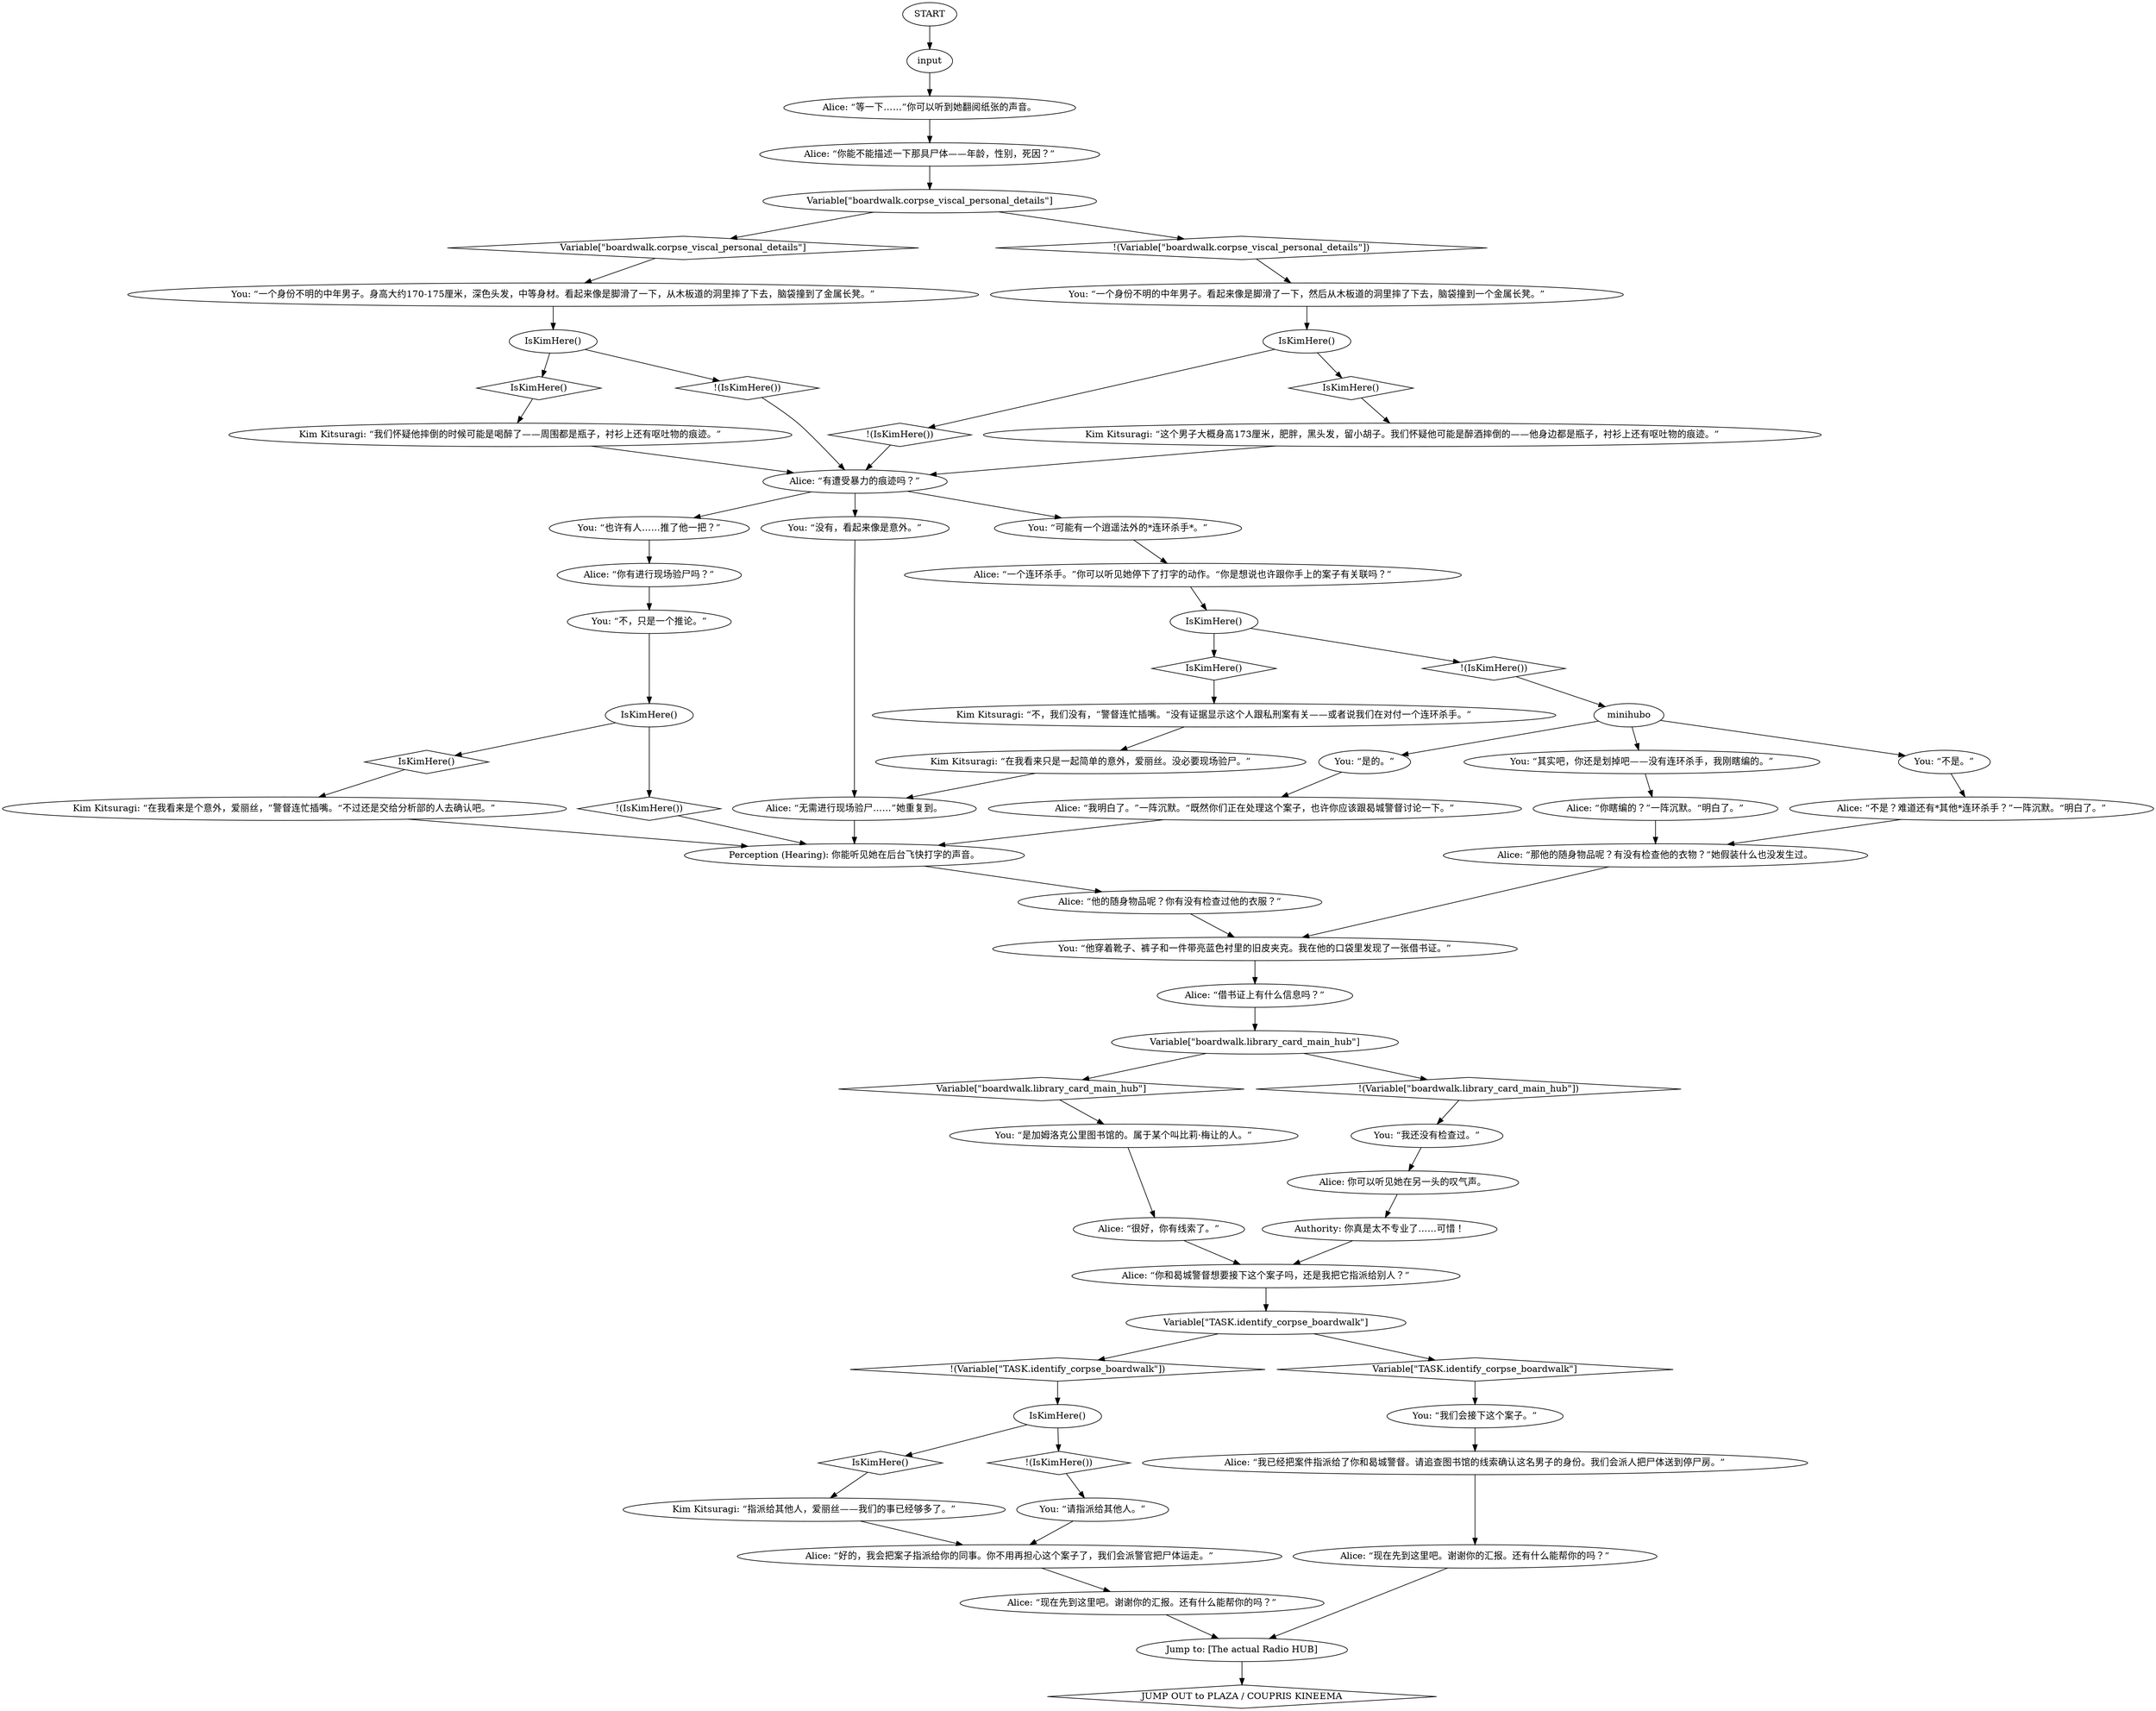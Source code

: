 # KINEEMA / REPORTING THE CORPSE ON THE BOARDWALK
# You report to the station that you have found a dead body from the boardwalk.
# ==================================================
digraph G {
	  0 [label="START"];
	  1 [label="input"];
	  2 [label="You: “可能有一个逍遥法外的*连环杀手*。”"];
	  3 [label="You: “一个身份不明的中年男子。看起来像是脚滑了一下，然后从木板道的洞里摔了下去，脑袋撞到一个金属长凳。”"];
	  4 [label="Alice: “你有进行现场验尸吗？”"];
	  5 [label="You: “不，只是一个推论。”"];
	  6 [label="Kim Kitsuragi: “我们怀疑他摔倒的时候可能是喝醉了——周围都是瓶子，衬衫上还有呕吐物的痕迹。”"];
	  7 [label="Alice: “他的随身物品呢？你有没有检查过他的衣服？”"];
	  8 [label="You: “是加姆洛克公里图书馆的。属于某个叫比莉·梅让的人。”"];
	  9 [label="Alice: “你能不能描述一下那具尸体——年龄，性别，死因？”"];
	  10 [label="Alice: “无需进行现场验尸……”她重复到。"];
	  11 [label="Variable[\"boardwalk.library_card_main_hub\"]"];
	  12 [label="Variable[\"boardwalk.library_card_main_hub\"]", shape=diamond];
	  13 [label="!(Variable[\"boardwalk.library_card_main_hub\"])", shape=diamond];
	  14 [label="IsKimHere()"];
	  15 [label="IsKimHere()", shape=diamond];
	  16 [label="!(IsKimHere())", shape=diamond];
	  18 [label="You: “他穿着靴子、裤子和一件带亮蓝色衬里的旧皮夹克。我在他的口袋里发现了一张借书证。”"];
	  19 [label="You: “我们会接下这个案子。”"];
	  20 [label="IsKimHere()"];
	  21 [label="IsKimHere()", shape=diamond];
	  22 [label="!(IsKimHere())", shape=diamond];
	  23 [label="Alice: “那他的随身物品呢？有没有检查他的衣物？”她假装什么也没发生过。"];
	  24 [label="Alice: 你可以听见她在另一头的叹气声。"];
	  25 [label="IsKimHere()"];
	  26 [label="IsKimHere()", shape=diamond];
	  27 [label="!(IsKimHere())", shape=diamond];
	  28 [label="You: “一个身份不明的中年男子。身高大约170-175厘米，深色头发，中等身材。看起来像是脚滑了一下，从木板道的洞里摔了下去，脑袋撞到了金属长凳。”"];
	  29 [label="You: “没有，看起来像是意外。”"];
	  30 [label="You: “我还没有检查过。”"];
	  31 [label="Kim Kitsuragi: “指派给其他人，爱丽丝——我们的事已经够多了。”"];
	  32 [label="Alice: “我明白了。”一阵沉默。“既然你们正在处理这个案子，也许你应该跟曷城警督讨论一下。”"];
	  33 [label="Jump to: [The actual Radio HUB]"];
	  34 [label="Alice: “现在先到这里吧。谢谢你的汇报。还有什么能帮你的吗？”"];
	  35 [label="Kim Kitsuragi: “这个男子大概身高173厘米，肥胖，黑头发，留小胡子。我们怀疑他可能是醉酒摔倒的——他身边都是瓶子，衬衫上还有呕吐物的痕迹。”"];
	  36 [label="IsKimHere()"];
	  37 [label="IsKimHere()", shape=diamond];
	  38 [label="!(IsKimHere())", shape=diamond];
	  39 [label="Kim Kitsuragi: “不，我们没有，”警督连忙插嘴。“没有证据显示这个人跟私刑案有关——或者说我们在对付一个连环杀手。”"];
	  40 [label="Alice: “有遭受暴力的痕迹吗？”"];
	  41 [label="Alice: “我已经把案件指派给了你和曷城警督。请追查图书馆的线索确认这名男子的身份。我们会派人把尸体送到停尸房。”"];
	  42 [label="Alice: “现在先到这里吧。谢谢你的汇报。还有什么能帮你的吗？”"];
	  43 [label="You: “是的。”"];
	  44 [label="Alice: “你和曷城警督想要接下这个案子吗，还是我把它指派给别人？”"];
	  45 [label="Alice: “很好，你有线索了。”"];
	  46 [label="Alice: “一个连环杀手。”你可以听见她停下了打字的动作。“你是想说也许跟你手上的案子有关联吗？”"];
	  47 [label="Perception (Hearing): 你能听见她在后台飞快打字的声音。"];
	  48 [label="You: “不是。”"];
	  49 [label="Variable[\"boardwalk.corpse_viscal_personal_details\"]"];
	  50 [label="Variable[\"boardwalk.corpse_viscal_personal_details\"]", shape=diamond];
	  51 [label="!(Variable[\"boardwalk.corpse_viscal_personal_details\"])", shape=diamond];
	  52 [label="Kim Kitsuragi: “在我看来只是一起简单的意外，爱丽丝。没必要现场验尸。”"];
	  53 [label="Alice: “不是？难道还有*其他*连环杀手？”一阵沉默。“明白了。”"];
	  54 [label="Authority: 你真是太不专业了……可惜！"];
	  55 [label="Kim Kitsuragi: “在我看来是个意外，爱丽丝，”警督连忙插嘴。“不过还是交给分析部的人去确认吧。”"];
	  56 [label="IsKimHere()"];
	  57 [label="IsKimHere()", shape=diamond];
	  58 [label="!(IsKimHere())", shape=diamond];
	  59 [label="minihubo"];
	  60 [label="Alice: “你瞎编的？”一阵沉默。“明白了。”"];
	  61 [label="Variable[\"TASK.identify_corpse_boardwalk\"]"];
	  62 [label="Variable[\"TASK.identify_corpse_boardwalk\"]", shape=diamond];
	  63 [label="!(Variable[\"TASK.identify_corpse_boardwalk\"])", shape=diamond];
	  64 [label="You: “其实吧，你还是划掉吧——没有连环杀手，我刚瞎编的。”"];
	  65 [label="Alice: “等一下……”你可以听到她翻阅纸张的声音。"];
	  66 [label="Alice: “好的，我会把案子指派给你的同事。你不用再担心这个案子了，我们会派警官把尸体运走。”"];
	  67 [label="You: “也许有人……推了他一把？”"];
	  68 [label="Alice: “借书证上有什么信息吗？”"];
	  69 [label="You: “请指派给其他人。”"];
	  7760201 [label="JUMP OUT to PLAZA / COUPRIS KINEEMA", shape=diamond];
	  0 -> 1
	  1 -> 65
	  2 -> 46
	  3 -> 25
	  4 -> 5
	  5 -> 14
	  6 -> 40
	  7 -> 18
	  8 -> 45
	  9 -> 49
	  10 -> 47
	  11 -> 12
	  11 -> 13
	  12 -> 8
	  13 -> 30
	  14 -> 16
	  14 -> 15
	  15 -> 55
	  16 -> 47
	  18 -> 68
	  19 -> 41
	  20 -> 21
	  20 -> 22
	  21 -> 31
	  22 -> 69
	  23 -> 18
	  24 -> 54
	  25 -> 26
	  25 -> 27
	  26 -> 35
	  27 -> 40
	  28 -> 56
	  29 -> 10
	  30 -> 24
	  31 -> 66
	  32 -> 47
	  33 -> 7760201
	  34 -> 33
	  35 -> 40
	  36 -> 37
	  36 -> 38
	  37 -> 39
	  38 -> 59
	  39 -> 52
	  40 -> 2
	  40 -> 67
	  40 -> 29
	  41 -> 42
	  42 -> 33
	  43 -> 32
	  44 -> 61
	  45 -> 44
	  46 -> 36
	  47 -> 7
	  48 -> 53
	  49 -> 50
	  49 -> 51
	  50 -> 28
	  51 -> 3
	  52 -> 10
	  53 -> 23
	  54 -> 44
	  55 -> 47
	  56 -> 57
	  56 -> 58
	  57 -> 6
	  58 -> 40
	  59 -> 48
	  59 -> 64
	  59 -> 43
	  60 -> 23
	  61 -> 62
	  61 -> 63
	  62 -> 19
	  63 -> 20
	  64 -> 60
	  65 -> 9
	  66 -> 34
	  67 -> 4
	  68 -> 11
	  69 -> 66
}

